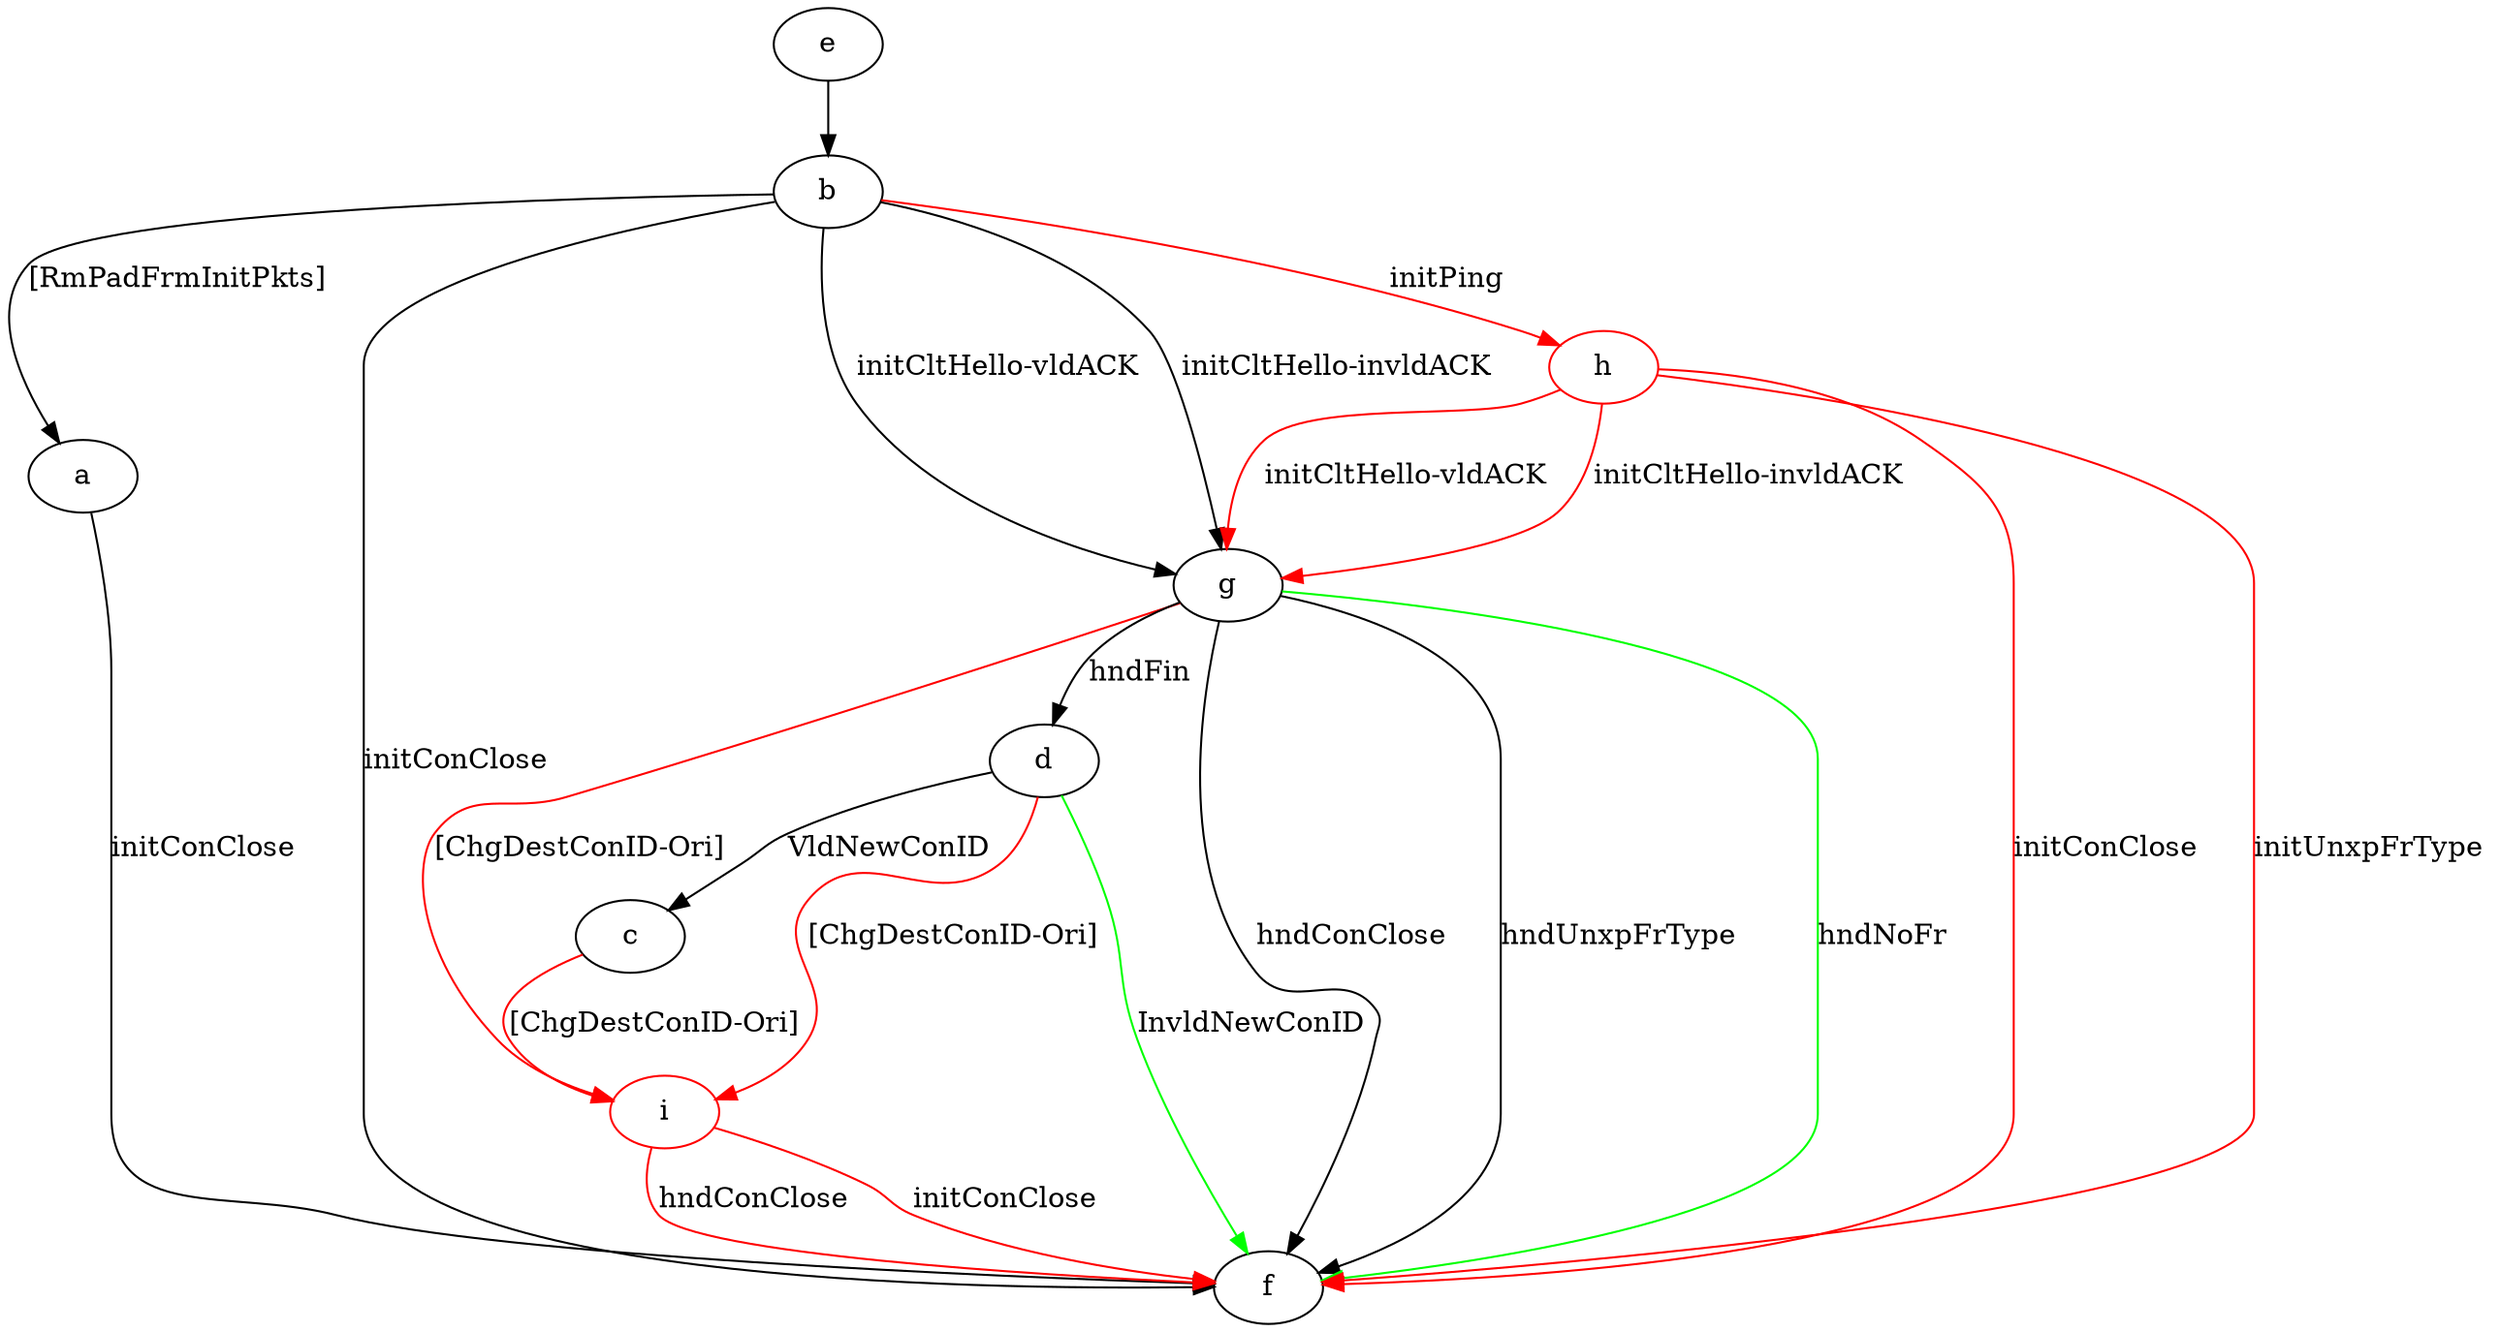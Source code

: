 digraph "" {
	a -> f	[key=0,
		label="initConClose "];
	b -> a	[key=0,
		label="[RmPadFrmInitPkts] "];
	b -> f	[key=0,
		label="initConClose "];
	b -> g	[key=0,
		label="initCltHello-vldACK "];
	b -> g	[key=1,
		label="initCltHello-invldACK "];
	h	[color=red];
	b -> h	[key=0,
		color=red,
		label="initPing "];
	i	[color=red];
	c -> i	[key=0,
		color=red,
		label="[ChgDestConID-Ori] "];
	d -> c	[key=0,
		label="VldNewConID "];
	d -> f	[key=0,
		color=green,
		label="InvldNewConID "];
	d -> i	[key=0,
		color=red,
		label="[ChgDestConID-Ori] "];
	e -> b	[key=0];
	g -> d	[key=0,
		label="hndFin "];
	g -> f	[key=0,
		label="hndConClose "];
	g -> f	[key=1,
		label="hndUnxpFrType "];
	g -> f	[key=2,
		color=green,
		label="hndNoFr "];
	g -> i	[key=0,
		color=red,
		label="[ChgDestConID-Ori] "];
	h -> f	[key=0,
		color=red,
		label="initConClose "];
	h -> f	[key=1,
		color=red,
		label="initUnxpFrType "];
	h -> g	[key=0,
		color=red,
		label="initCltHello-vldACK "];
	h -> g	[key=1,
		color=red,
		label="initCltHello-invldACK "];
	i -> f	[key=0,
		color=red,
		label="initConClose "];
	i -> f	[key=1,
		color=red,
		label="hndConClose "];
}
